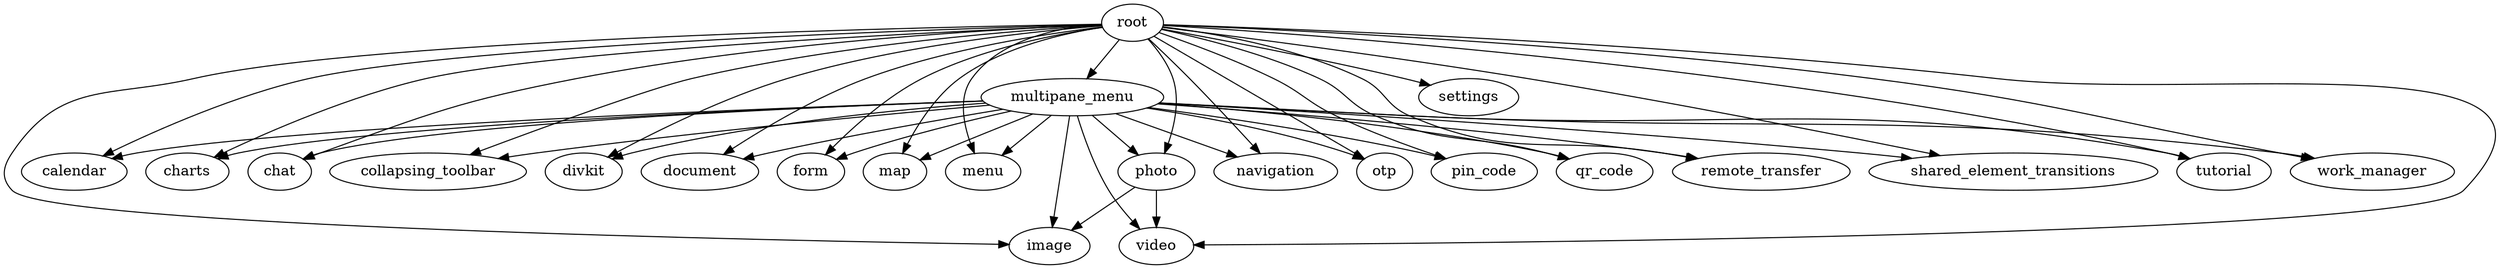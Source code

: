 digraph {
calendar
charts
chat
collapsing_toolbar
divkit
document
form
image
map
menu
multipane_menu
navigation
otp
photo
pin_code
qr_code
remote_transfer
root
settings
shared_element_transitions
tutorial
video
work_manager
multipane_menu -> calendar
multipane_menu -> charts
multipane_menu -> chat
multipane_menu -> collapsing_toolbar
multipane_menu -> divkit
multipane_menu -> document
multipane_menu -> form
multipane_menu -> image
multipane_menu -> map
multipane_menu -> menu
multipane_menu -> navigation
multipane_menu -> otp
multipane_menu -> photo
multipane_menu -> pin_code
multipane_menu -> qr_code
multipane_menu -> remote_transfer
multipane_menu -> shared_element_transitions
multipane_menu -> tutorial
multipane_menu -> video
multipane_menu -> work_manager
photo -> image
photo -> video
root -> calendar
root -> charts
root -> chat
root -> collapsing_toolbar
root -> divkit
root -> document
root -> form
root -> image
root -> map
root -> menu
root -> multipane_menu
root -> navigation
root -> otp
root -> photo
root -> pin_code
root -> qr_code
root -> remote_transfer
root -> settings
root -> shared_element_transitions
root -> tutorial
root -> video
root -> work_manager
}
